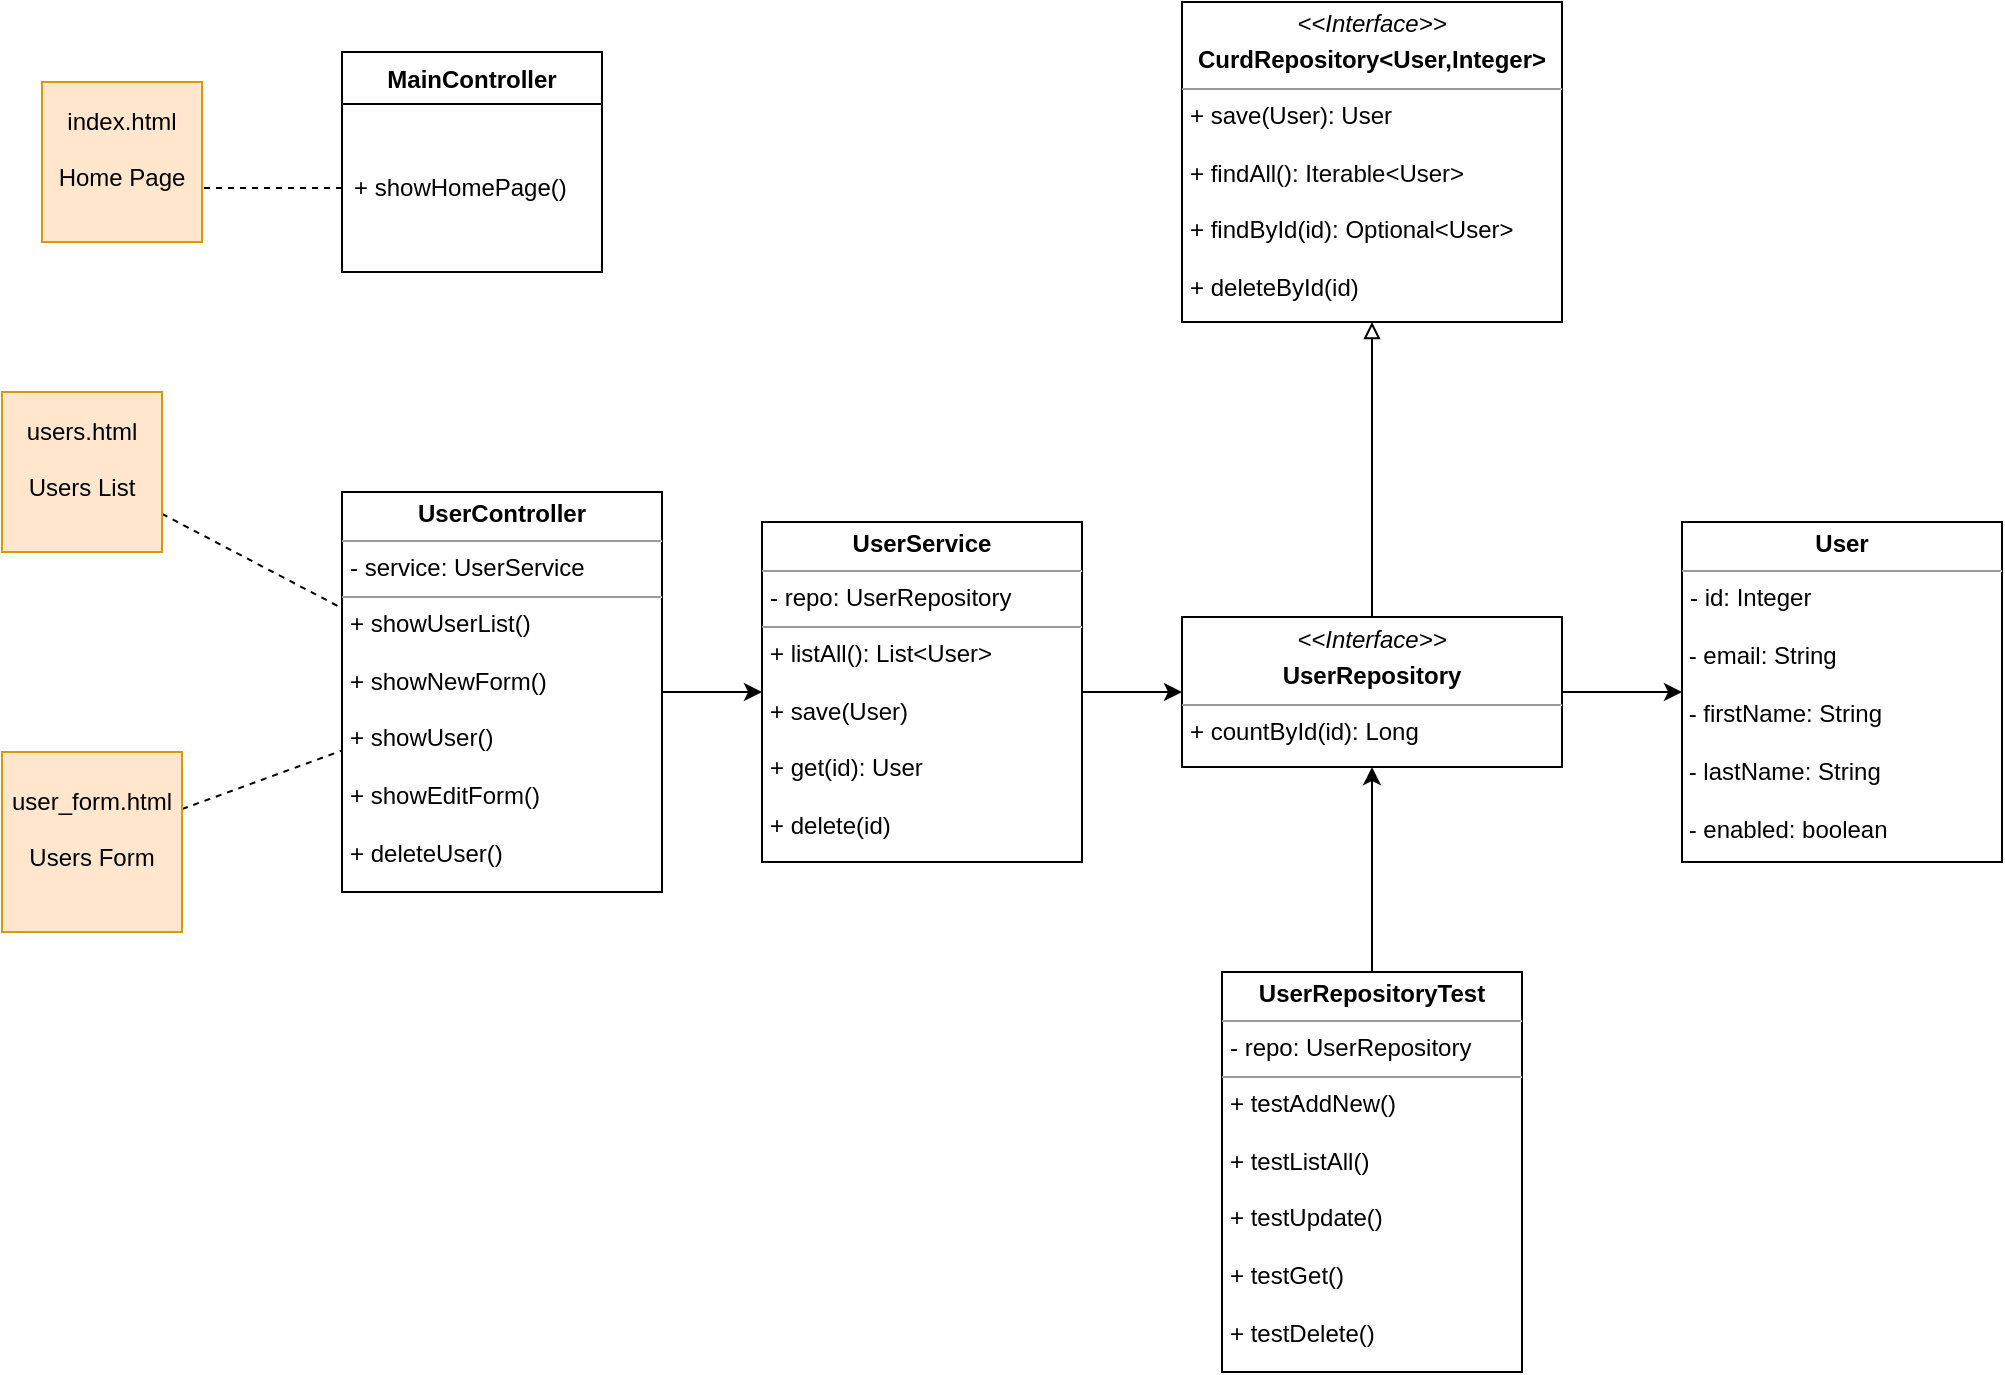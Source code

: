 <mxfile version="21.5.0" type="github">
  <diagram name="第 1 页" id="KwmStX1MLy3vP-_4fPGl">
    <mxGraphModel dx="1674" dy="769" grid="1" gridSize="10" guides="1" tooltips="1" connect="1" arrows="1" fold="1" page="1" pageScale="1" pageWidth="690" pageHeight="980" math="0" shadow="0">
      <root>
        <mxCell id="0" />
        <mxCell id="1" parent="0" />
        <mxCell id="C1g3FeRXw7THgvSXkGy3-6" value="MainController" style="swimlane;fontStyle=1;align=center;verticalAlign=top;childLayout=stackLayout;horizontal=1;startSize=26;horizontalStack=0;resizeParent=1;resizeParentMax=0;resizeLast=0;collapsible=1;marginBottom=0;whiteSpace=wrap;html=1;" vertex="1" parent="1">
          <mxGeometry x="350" y="95" width="130" height="110" as="geometry" />
        </mxCell>
        <mxCell id="C1g3FeRXw7THgvSXkGy3-7" value="+ showHomePage()" style="text;strokeColor=none;fillColor=none;align=left;verticalAlign=middle;spacingLeft=4;spacingRight=4;overflow=hidden;rotatable=0;points=[[0,0.5],[1,0.5]];portConstraint=eastwest;whiteSpace=wrap;html=1;" vertex="1" parent="C1g3FeRXw7THgvSXkGy3-6">
          <mxGeometry y="26" width="130" height="84" as="geometry" />
        </mxCell>
        <mxCell id="C1g3FeRXw7THgvSXkGy3-12" value="index.html&#xa;&#xa;Home Page&#xa;" style="aspect=fixed;labelBackgroundColor=none;fillColor=#ffe6cc;strokeColor=#d79b00;" vertex="1" parent="1">
          <mxGeometry x="200" y="110" width="80" height="80" as="geometry" />
        </mxCell>
        <mxCell id="C1g3FeRXw7THgvSXkGy3-14" style="edgeStyle=orthogonalEdgeStyle;rounded=0;orthogonalLoop=1;jettySize=auto;html=1;entryX=1.013;entryY=0.663;entryDx=0;entryDy=0;entryPerimeter=0;dashed=1;endArrow=none;endFill=0;" edge="1" parent="1" source="C1g3FeRXw7THgvSXkGy3-7" target="C1g3FeRXw7THgvSXkGy3-12">
          <mxGeometry relative="1" as="geometry" />
        </mxCell>
        <mxCell id="C1g3FeRXw7THgvSXkGy3-21" value="" style="edgeStyle=orthogonalEdgeStyle;rounded=0;orthogonalLoop=1;jettySize=auto;html=1;" edge="1" parent="1" source="C1g3FeRXw7THgvSXkGy3-15" target="C1g3FeRXw7THgvSXkGy3-20">
          <mxGeometry relative="1" as="geometry" />
        </mxCell>
        <mxCell id="C1g3FeRXw7THgvSXkGy3-15" value="&lt;p style=&quot;margin:0px;margin-top:4px;text-align:center;&quot;&gt;&lt;b&gt;UserController&lt;/b&gt;&lt;br&gt;&lt;/p&gt;&lt;hr size=&quot;1&quot;&gt;&lt;p style=&quot;margin:0px;margin-left:4px;&quot;&gt;- service: UserService&lt;br&gt;&lt;/p&gt;&lt;hr size=&quot;1&quot;&gt;&lt;p style=&quot;margin:0px;margin-left:4px;&quot;&gt;+ showUserList()&lt;/p&gt;&lt;p style=&quot;margin:0px;margin-left:4px;&quot;&gt;&lt;br&gt;&lt;/p&gt;&lt;p style=&quot;margin:0px;margin-left:4px;&quot;&gt;+ showNewForm()&lt;/p&gt;&lt;p style=&quot;margin:0px;margin-left:4px;&quot;&gt;&lt;br&gt;&lt;/p&gt;&lt;p style=&quot;margin:0px;margin-left:4px;&quot;&gt;+ showUser()&lt;/p&gt;&lt;p style=&quot;margin:0px;margin-left:4px;&quot;&gt;&lt;br&gt;&lt;/p&gt;&lt;p style=&quot;margin:0px;margin-left:4px;&quot;&gt;+ showEditForm()&lt;/p&gt;&lt;p style=&quot;margin:0px;margin-left:4px;&quot;&gt;&lt;br&gt;&lt;/p&gt;&lt;p style=&quot;margin:0px;margin-left:4px;&quot;&gt;+ deleteUser()&lt;/p&gt;" style="verticalAlign=top;align=left;overflow=fill;fontSize=12;fontFamily=Helvetica;html=1;whiteSpace=wrap;" vertex="1" parent="1">
          <mxGeometry x="350" y="315" width="160" height="200" as="geometry" />
        </mxCell>
        <mxCell id="C1g3FeRXw7THgvSXkGy3-17" value="" style="rounded=0;orthogonalLoop=1;jettySize=auto;html=1;dashed=1;endArrow=none;endFill=0;" edge="1" parent="1" source="C1g3FeRXw7THgvSXkGy3-16" target="C1g3FeRXw7THgvSXkGy3-15">
          <mxGeometry relative="1" as="geometry" />
        </mxCell>
        <mxCell id="C1g3FeRXw7THgvSXkGy3-16" value="users.html&#xa;&#xa;Users List&#xa;" style="aspect=fixed;labelBackgroundColor=none;fillColor=#ffe6cc;strokeColor=#d79b00;" vertex="1" parent="1">
          <mxGeometry x="180" y="265" width="80" height="80" as="geometry" />
        </mxCell>
        <mxCell id="C1g3FeRXw7THgvSXkGy3-19" value="" style="rounded=0;orthogonalLoop=1;jettySize=auto;html=1;dashed=1;endArrow=none;endFill=0;" edge="1" parent="1" source="C1g3FeRXw7THgvSXkGy3-18" target="C1g3FeRXw7THgvSXkGy3-15">
          <mxGeometry relative="1" as="geometry" />
        </mxCell>
        <mxCell id="C1g3FeRXw7THgvSXkGy3-18" value="user_form.html&#xa;&#xa;Users Form&#xa;" style="aspect=fixed;labelBackgroundColor=none;fillColor=#ffe6cc;strokeColor=#d79b00;" vertex="1" parent="1">
          <mxGeometry x="180" y="445" width="90" height="90" as="geometry" />
        </mxCell>
        <mxCell id="C1g3FeRXw7THgvSXkGy3-29" value="" style="edgeStyle=orthogonalEdgeStyle;rounded=0;orthogonalLoop=1;jettySize=auto;html=1;" edge="1" parent="1" source="C1g3FeRXw7THgvSXkGy3-20" target="C1g3FeRXw7THgvSXkGy3-28">
          <mxGeometry relative="1" as="geometry" />
        </mxCell>
        <mxCell id="C1g3FeRXw7THgvSXkGy3-20" value="&lt;p style=&quot;margin:0px;margin-top:4px;text-align:center;&quot;&gt;&lt;b&gt;UserService&lt;/b&gt;&lt;br&gt;&lt;/p&gt;&lt;hr size=&quot;1&quot;&gt;&lt;p style=&quot;margin:0px;margin-left:4px;&quot;&gt;- repo: UserRepository&lt;br&gt;&lt;/p&gt;&lt;hr size=&quot;1&quot;&gt;&lt;p style=&quot;margin:0px;margin-left:4px;&quot;&gt;+ listAll(): List&amp;lt;User&amp;gt;&lt;br&gt;&lt;/p&gt;&lt;p style=&quot;margin:0px;margin-left:4px;&quot;&gt;&lt;br&gt;&lt;/p&gt;&lt;p style=&quot;margin:0px;margin-left:4px;&quot;&gt;+ save(User)&lt;/p&gt;&lt;p style=&quot;margin:0px;margin-left:4px;&quot;&gt;&lt;br&gt;&lt;/p&gt;&lt;p style=&quot;margin:0px;margin-left:4px;&quot;&gt;+ get(id): User&lt;br&gt;&lt;/p&gt;&lt;p style=&quot;margin:0px;margin-left:4px;&quot;&gt;&lt;br&gt;&lt;/p&gt;&lt;p style=&quot;margin:0px;margin-left:4px;&quot;&gt;+ delete(id)&lt;/p&gt;" style="verticalAlign=top;align=left;overflow=fill;fontSize=12;fontFamily=Helvetica;html=1;whiteSpace=wrap;" vertex="1" parent="1">
          <mxGeometry x="560" y="330" width="160" height="170" as="geometry" />
        </mxCell>
        <mxCell id="C1g3FeRXw7THgvSXkGy3-25" value="&lt;p style=&quot;margin:0px;margin-top:4px;text-align:center;&quot;&gt;&lt;i&gt;&amp;lt;&amp;lt;Interface&amp;gt;&amp;gt;&lt;/i&gt;&lt;/p&gt;&lt;p style=&quot;margin:0px;margin-top:4px;text-align:center;&quot;&gt;&lt;b&gt;CurdRepository&amp;lt;User,Integer&amp;gt;&lt;/b&gt;&lt;/p&gt;&lt;hr size=&quot;1&quot;&gt;&lt;p style=&quot;margin:0px;margin-left:4px;&quot;&gt;+ save(User): User&lt;br&gt;&lt;/p&gt;&lt;p style=&quot;margin:0px;margin-left:4px;&quot;&gt;&lt;br&gt;&lt;/p&gt;&lt;p style=&quot;margin:0px;margin-left:4px;&quot;&gt;+ findAll(): Iterable&amp;lt;User&amp;gt;&lt;/p&gt;&lt;p style=&quot;margin:0px;margin-left:4px;&quot;&gt;&lt;br&gt;&lt;/p&gt;&lt;p style=&quot;margin:0px;margin-left:4px;&quot;&gt;+ findById(id): Optional&amp;lt;User&amp;gt;&lt;/p&gt;&lt;p style=&quot;margin:0px;margin-left:4px;&quot;&gt;&lt;br&gt;&lt;/p&gt;&lt;p style=&quot;margin:0px;margin-left:4px;&quot;&gt;+ deleteById(id)&lt;/p&gt;" style="verticalAlign=top;align=left;overflow=fill;fontSize=12;fontFamily=Helvetica;html=1;whiteSpace=wrap;strokeColor=default;movable=1;resizable=1;rotatable=1;deletable=1;editable=1;locked=0;connectable=1;fillColor=default;strokeWidth=1;gradientColor=none;imageAspect=1;allowArrows=1;recursiveResize=1;expand=1;" vertex="1" parent="1">
          <mxGeometry x="770" y="70" width="190" height="160" as="geometry" />
        </mxCell>
        <mxCell id="C1g3FeRXw7THgvSXkGy3-30" style="edgeStyle=orthogonalEdgeStyle;rounded=0;orthogonalLoop=1;jettySize=auto;html=1;entryX=0.5;entryY=1;entryDx=0;entryDy=0;endArrow=block;endFill=0;" edge="1" parent="1" source="C1g3FeRXw7THgvSXkGy3-28" target="C1g3FeRXw7THgvSXkGy3-25">
          <mxGeometry relative="1" as="geometry" />
        </mxCell>
        <mxCell id="C1g3FeRXw7THgvSXkGy3-34" value="" style="edgeStyle=orthogonalEdgeStyle;rounded=0;orthogonalLoop=1;jettySize=auto;html=1;" edge="1" parent="1" source="C1g3FeRXw7THgvSXkGy3-28" target="C1g3FeRXw7THgvSXkGy3-31">
          <mxGeometry relative="1" as="geometry" />
        </mxCell>
        <mxCell id="C1g3FeRXw7THgvSXkGy3-28" value="&lt;p style=&quot;margin:0px;margin-top:4px;text-align:center;&quot;&gt;&lt;i&gt;&amp;lt;&amp;lt;Interface&amp;gt;&amp;gt;&lt;/i&gt;&lt;/p&gt;&lt;p style=&quot;margin:0px;margin-top:4px;text-align:center;&quot;&gt;&lt;b&gt;UserRepository&lt;/b&gt;&lt;/p&gt;&lt;hr size=&quot;1&quot;&gt;&lt;p style=&quot;margin:0px;margin-left:4px;&quot;&gt;+ countById(id): Long&lt;br&gt;&lt;/p&gt;&lt;p style=&quot;margin:0px;margin-left:4px;&quot;&gt;&lt;br&gt;&lt;/p&gt;" style="verticalAlign=top;align=left;overflow=fill;fontSize=12;fontFamily=Helvetica;html=1;whiteSpace=wrap;strokeColor=default;movable=1;resizable=1;rotatable=1;deletable=1;editable=1;locked=0;connectable=1;fillColor=default;strokeWidth=1;gradientColor=none;imageAspect=1;allowArrows=1;recursiveResize=1;expand=1;" vertex="1" parent="1">
          <mxGeometry x="770" y="377.5" width="190" height="75" as="geometry" />
        </mxCell>
        <mxCell id="C1g3FeRXw7THgvSXkGy3-31" value="&lt;p style=&quot;margin:0px;margin-top:4px;text-align:center;&quot;&gt;&lt;b&gt;User&lt;/b&gt;&lt;br&gt;&lt;/p&gt;&lt;hr size=&quot;1&quot;&gt;&lt;p style=&quot;margin:0px;margin-left:4px;&quot;&gt;- id: Integer&lt;br&gt;&lt;/p&gt;&lt;div&gt;&lt;br&gt;&lt;/div&gt;&lt;div&gt;&amp;nbsp;- email: String&lt;/div&gt;&lt;div&gt;&lt;br&gt;&lt;/div&gt;&lt;div&gt;&amp;nbsp;- firstName: String&lt;/div&gt;&lt;div&gt;&lt;br&gt;&lt;/div&gt;&lt;div&gt;&amp;nbsp;- lastName: String&lt;/div&gt;&lt;div&gt;&lt;br&gt;&lt;/div&gt;&lt;div&gt;&amp;nbsp;- enabled: boolean&lt;/div&gt;" style="verticalAlign=top;align=left;overflow=fill;fontSize=12;fontFamily=Helvetica;html=1;whiteSpace=wrap;" vertex="1" parent="1">
          <mxGeometry x="1020" y="330" width="160" height="170" as="geometry" />
        </mxCell>
        <mxCell id="C1g3FeRXw7THgvSXkGy3-33" value="" style="edgeStyle=orthogonalEdgeStyle;rounded=0;orthogonalLoop=1;jettySize=auto;html=1;" edge="1" parent="1" source="C1g3FeRXw7THgvSXkGy3-32" target="C1g3FeRXw7THgvSXkGy3-28">
          <mxGeometry relative="1" as="geometry" />
        </mxCell>
        <mxCell id="C1g3FeRXw7THgvSXkGy3-32" value="&lt;p style=&quot;margin:0px;margin-top:4px;text-align:center;&quot;&gt;&lt;b&gt;UserRepositoryTest&lt;/b&gt;&lt;/p&gt;&lt;p style=&quot;margin:0px;margin-top:4px;text-align:center;&quot;&gt;&lt;/p&gt;&lt;hr size=&quot;1&quot;&gt;&lt;p style=&quot;margin:0px;margin-left:4px;&quot;&gt;- repo: UserRepository&lt;br&gt;&lt;/p&gt;&lt;hr size=&quot;1&quot;&gt;&lt;p style=&quot;margin:0px;margin-left:4px;&quot;&gt;+ testAddNew()&lt;br&gt;&lt;/p&gt;&lt;p style=&quot;margin:0px;margin-left:4px;&quot;&gt;&lt;br&gt;&lt;/p&gt;&lt;p style=&quot;margin:0px;margin-left:4px;&quot;&gt;+ testListAll()&lt;/p&gt;&lt;p style=&quot;margin:0px;margin-left:4px;&quot;&gt;&lt;br&gt;&lt;/p&gt;&lt;p style=&quot;margin:0px;margin-left:4px;&quot;&gt;+ testUpdate()&lt;/p&gt;&lt;p style=&quot;margin:0px;margin-left:4px;&quot;&gt;&lt;br&gt;&lt;/p&gt;&lt;p style=&quot;margin:0px;margin-left:4px;&quot;&gt;+ testGet()&lt;/p&gt;&lt;p style=&quot;margin:0px;margin-left:4px;&quot;&gt;&lt;br&gt;&lt;/p&gt;&lt;p style=&quot;margin:0px;margin-left:4px;&quot;&gt;+ testDelete()&lt;/p&gt;" style="verticalAlign=top;align=left;overflow=fill;fontSize=12;fontFamily=Helvetica;html=1;whiteSpace=wrap;" vertex="1" parent="1">
          <mxGeometry x="790" y="555" width="150" height="200" as="geometry" />
        </mxCell>
      </root>
    </mxGraphModel>
  </diagram>
</mxfile>
